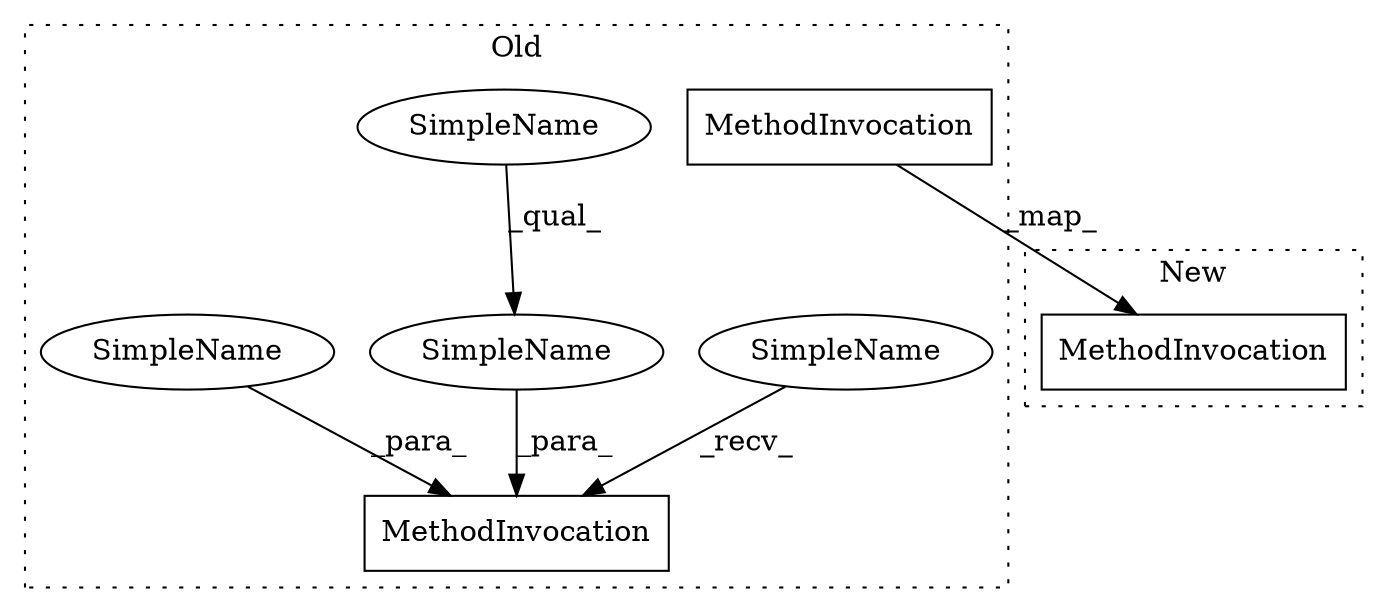 digraph G {
subgraph cluster0 {
2 [label="MethodInvocation" a="32" s="571,640" l="16,1" shape="box"];
3 [label="MethodInvocation" a="32" s="479,542" l="16,1" shape="box"];
4 [label="SimpleName" a="42" s="465" l="13" shape="ellipse"];
5 [label="SimpleName" a="42" s="495" l="14" shape="ellipse"];
6 [label="SimpleName" a="42" s="526" l="16" shape="ellipse"];
7 [label="SimpleName" a="42" s="495" l="29" shape="ellipse"];
label = "Old";
style="dotted";
}
subgraph cluster1 {
1 [label="MethodInvocation" a="32" s="414,489" l="16,1" shape="box"];
label = "New";
style="dotted";
}
2 -> 1 [label="_map_"];
4 -> 3 [label="_recv_"];
5 -> 7 [label="_qual_"];
6 -> 3 [label="_para_"];
7 -> 3 [label="_para_"];
}